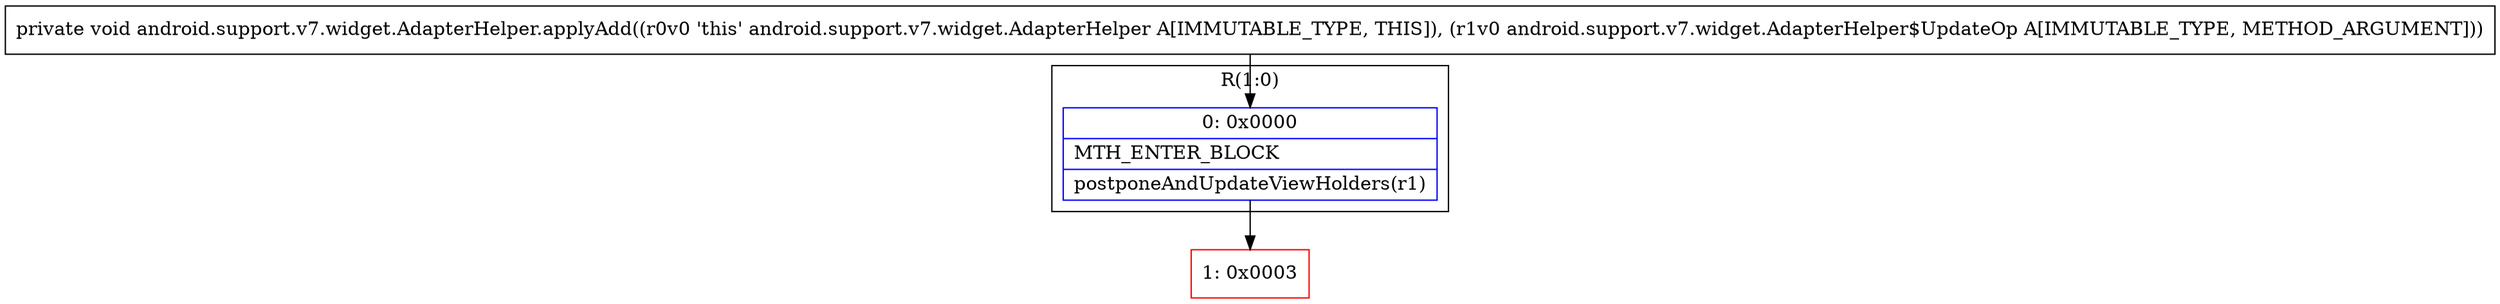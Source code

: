 digraph "CFG forandroid.support.v7.widget.AdapterHelper.applyAdd(Landroid\/support\/v7\/widget\/AdapterHelper$UpdateOp;)V" {
subgraph cluster_Region_863022793 {
label = "R(1:0)";
node [shape=record,color=blue];
Node_0 [shape=record,label="{0\:\ 0x0000|MTH_ENTER_BLOCK\l|postponeAndUpdateViewHolders(r1)\l}"];
}
Node_1 [shape=record,color=red,label="{1\:\ 0x0003}"];
MethodNode[shape=record,label="{private void android.support.v7.widget.AdapterHelper.applyAdd((r0v0 'this' android.support.v7.widget.AdapterHelper A[IMMUTABLE_TYPE, THIS]), (r1v0 android.support.v7.widget.AdapterHelper$UpdateOp A[IMMUTABLE_TYPE, METHOD_ARGUMENT])) }"];
MethodNode -> Node_0;
Node_0 -> Node_1;
}

